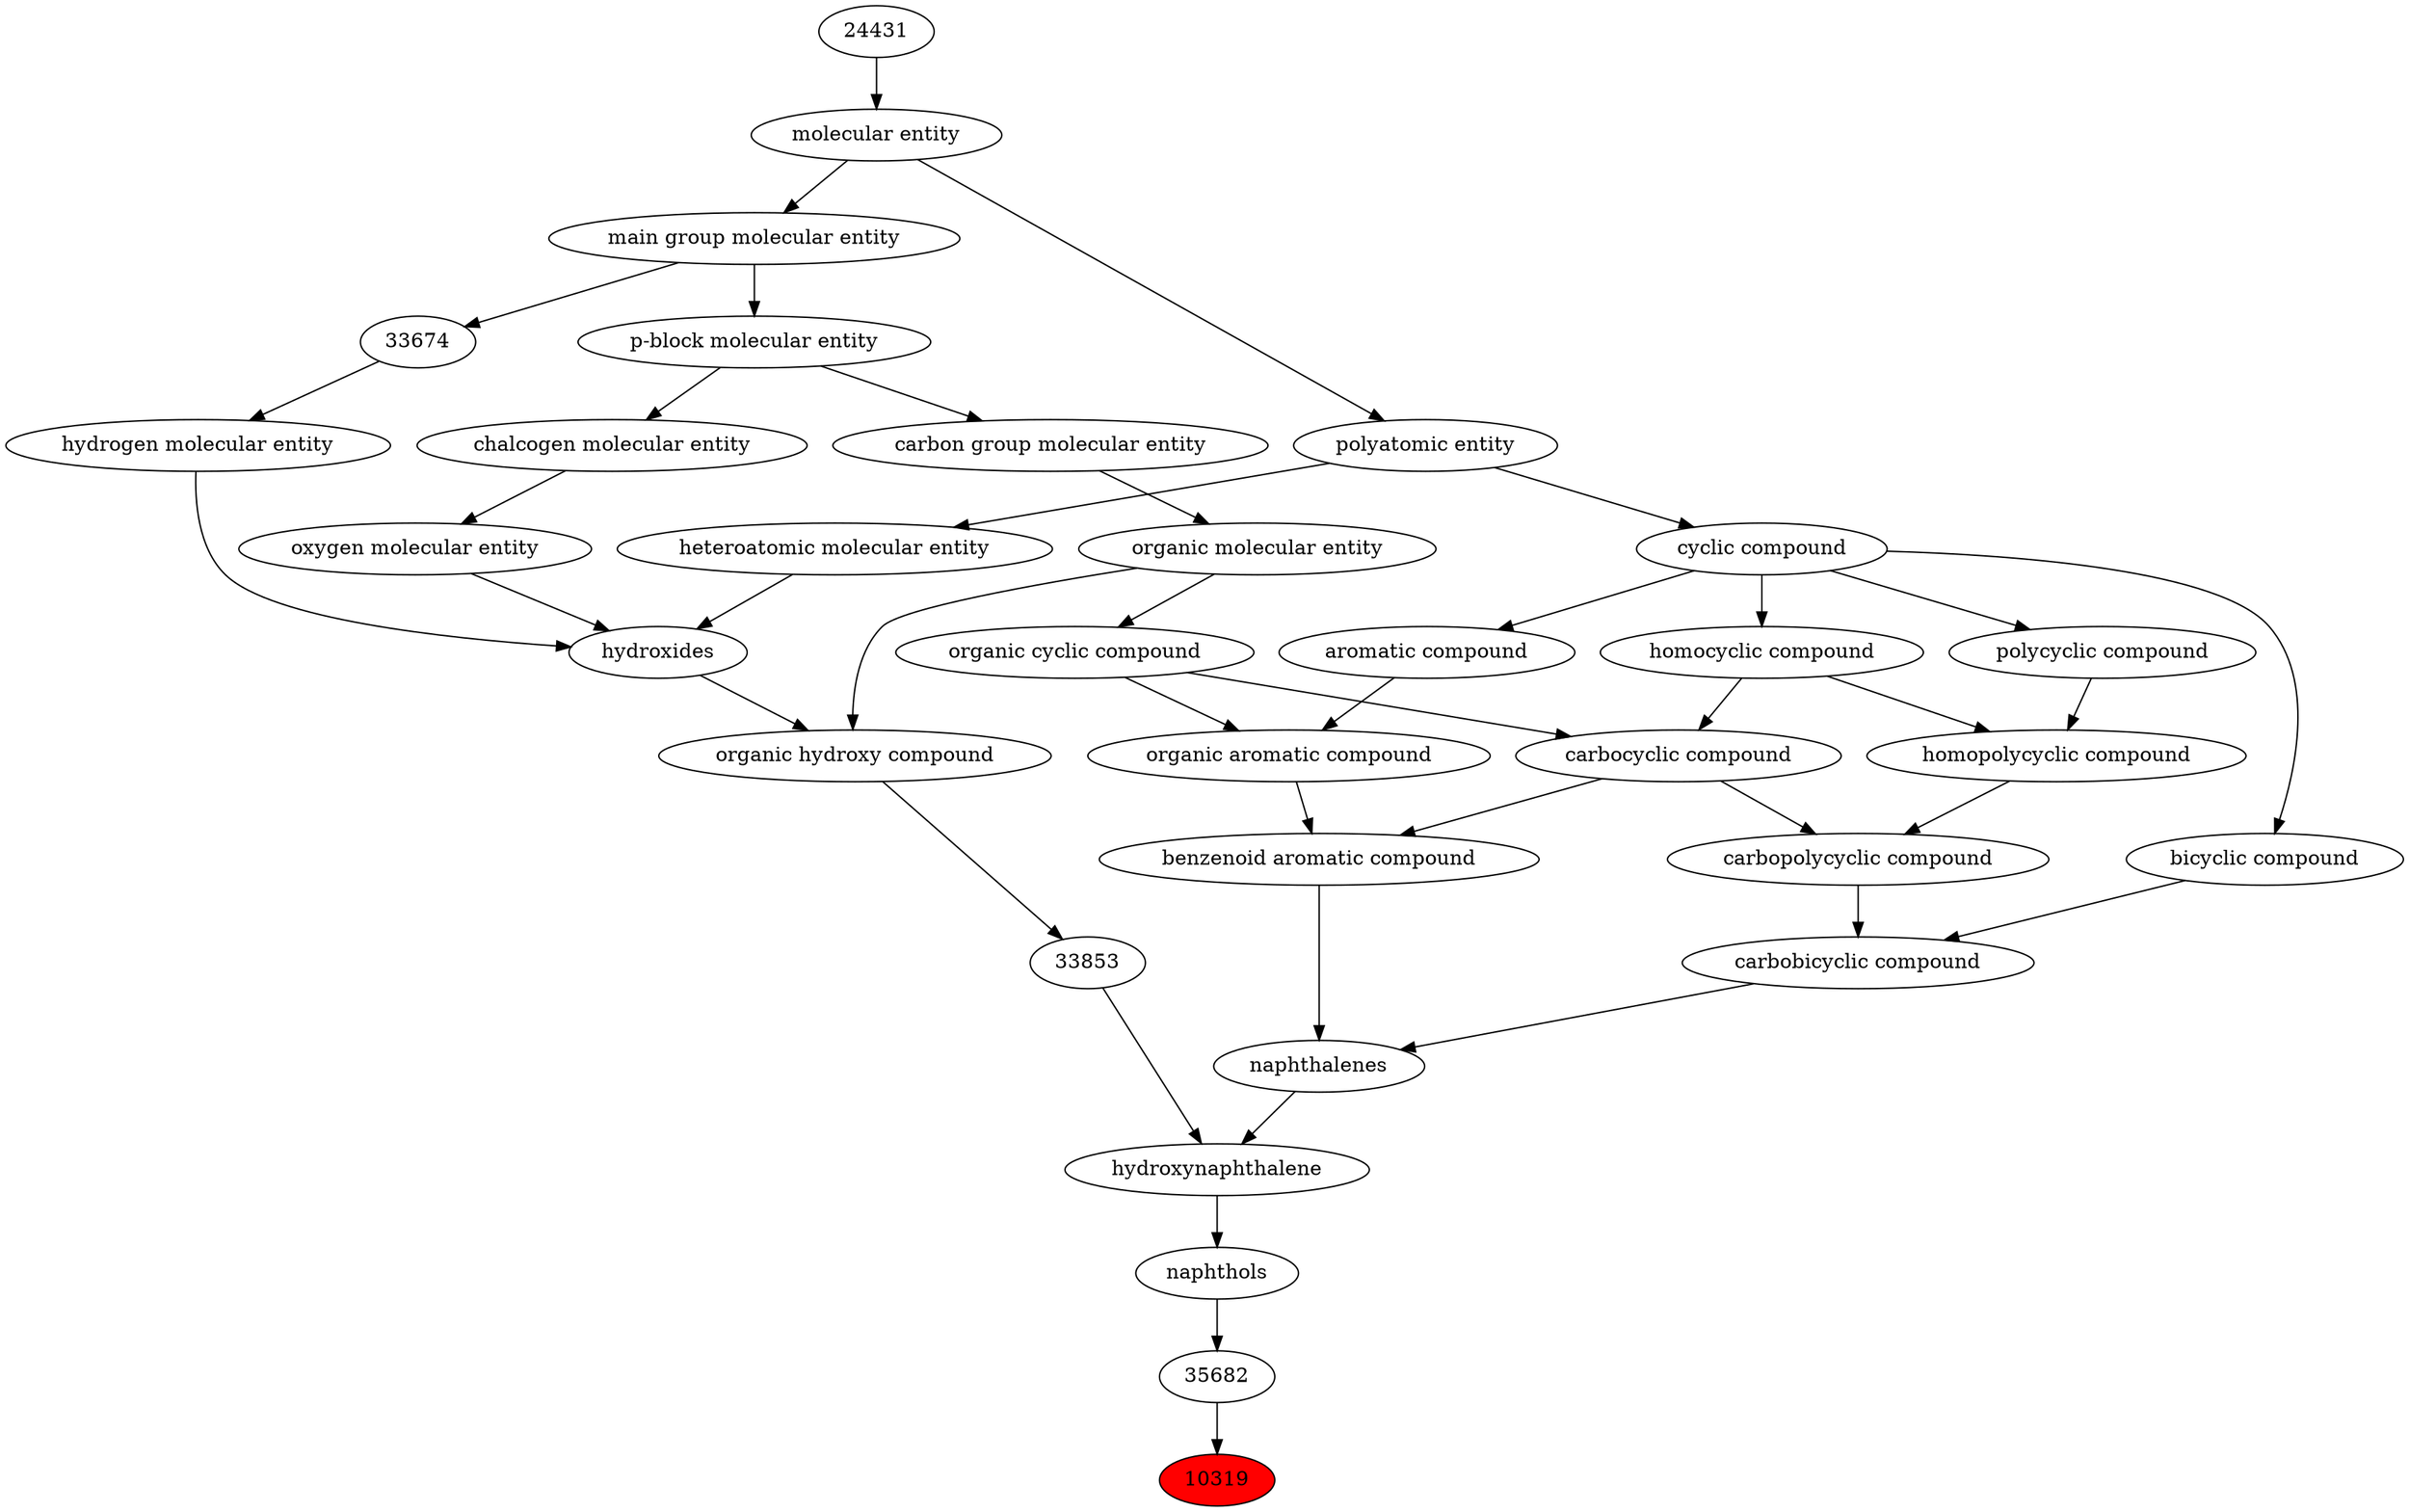 digraph tree{ 
10319 [label="10319" fillcolor=red style=filled]
35682 -> 10319
35682 [label="35682"]
25392 -> 35682
25392 [label="naphthols"]
24727 -> 25392
24727 [label="hydroxynaphthalene"]
33853 -> 24727
25477 -> 24727
33853 [label="33853"]
33822 -> 33853
25477 [label="naphthalenes"]
36785 -> 25477
33836 -> 25477
33822 [label="organic hydroxy compound"]
24651 -> 33822
50860 -> 33822
36785 [label="carbobicyclic compound"]
35294 -> 36785
33636 -> 36785
33836 [label="benzenoid aromatic compound"]
33659 -> 33836
33598 -> 33836
24651 [label="hydroxides"]
25806 -> 24651
33608 -> 24651
37577 -> 24651
50860 [label="organic molecular entity"]
33582 -> 50860
35294 [label="carbopolycyclic compound"]
33598 -> 35294
35295 -> 35294
33636 [label="bicyclic compound"]
33595 -> 33636
33659 [label="organic aromatic compound"]
33832 -> 33659
33655 -> 33659
33598 [label="carbocyclic compound"]
33832 -> 33598
33597 -> 33598
25806 [label="oxygen molecular entity"]
33304 -> 25806
33608 [label="hydrogen molecular entity"]
33674 -> 33608
37577 [label="heteroatomic molecular entity"]
36357 -> 37577
33582 [label="carbon group molecular entity"]
33675 -> 33582
35295 [label="homopolycyclic compound"]
33635 -> 35295
33597 -> 35295
33595 [label="cyclic compound"]
36357 -> 33595
33832 [label="organic cyclic compound"]
50860 -> 33832
33655 [label="aromatic compound"]
33595 -> 33655
33597 [label="homocyclic compound"]
33595 -> 33597
33304 [label="chalcogen molecular entity"]
33675 -> 33304
33674 [label="33674"]
33579 -> 33674
36357 [label="polyatomic entity"]
23367 -> 36357
33675 [label="p-block molecular entity"]
33579 -> 33675
33635 [label="polycyclic compound"]
33595 -> 33635
33579 [label="main group molecular entity"]
23367 -> 33579
23367 [label="molecular entity"]
24431 -> 23367
24431 [label="24431"]
}